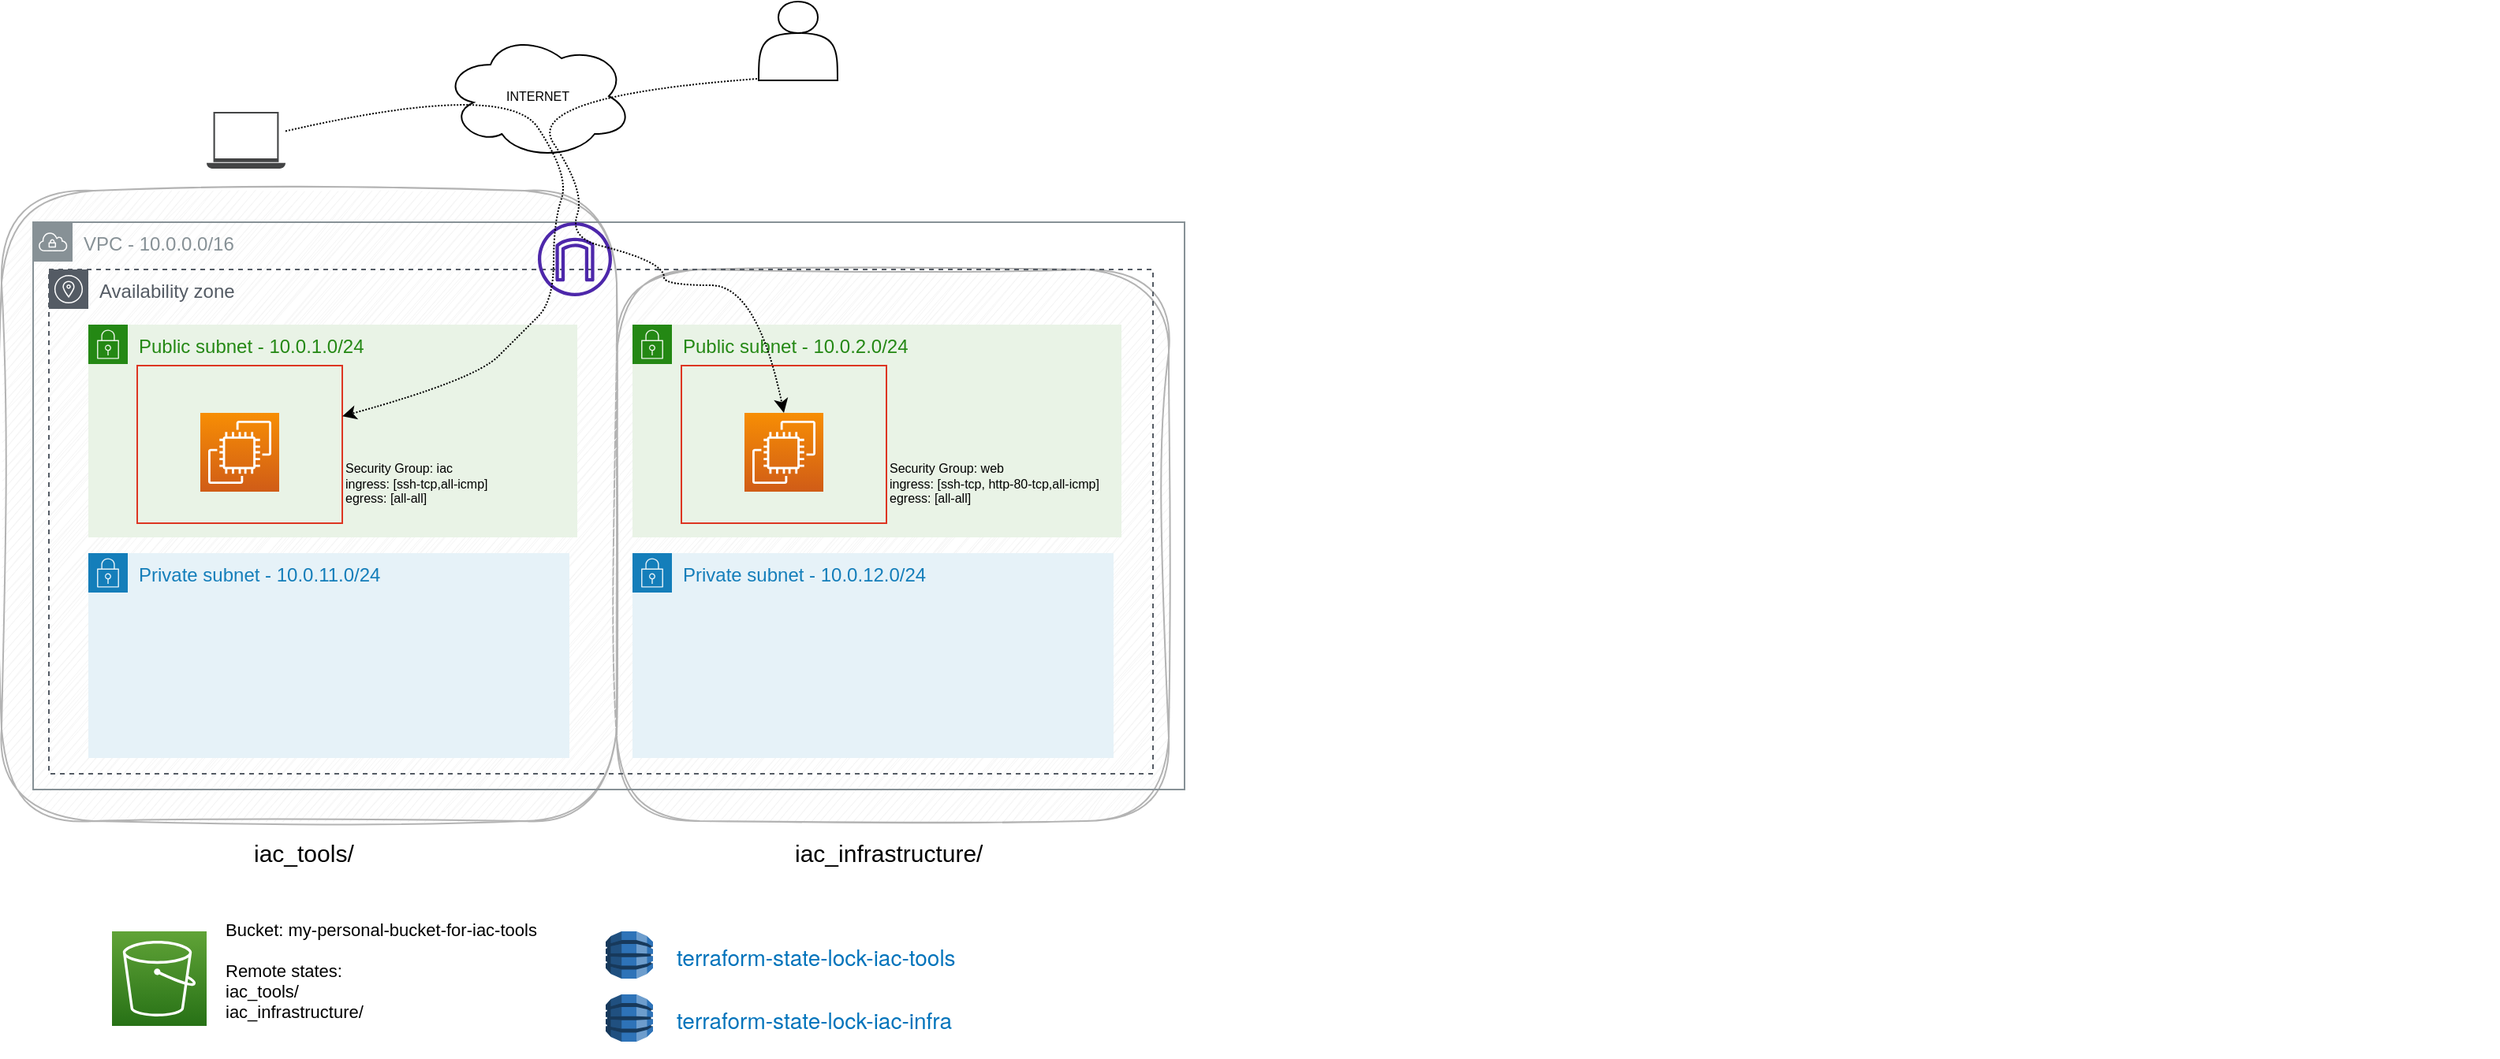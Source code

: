 <mxfile version="20.7.4" type="github">
  <diagram id="NdXxYkdmBAYruZXfNZ1_" name="Pagina-1">
    <mxGraphModel dx="954" dy="622" grid="1" gridSize="10" guides="1" tooltips="1" connect="1" arrows="1" fold="1" page="1" pageScale="1" pageWidth="827" pageHeight="1169" math="0" shadow="0">
      <root>
        <mxCell id="0" />
        <mxCell id="1" parent="0" />
        <mxCell id="-OdFSkEys9uMwJtU3NCh-16" value="" style="rounded=1;whiteSpace=wrap;html=1;fontSize=11;fillColor=#f5f5f5;strokeColor=#B3B3B3;fontColor=#333333;sketch=1;curveFitting=1;jiggle=2;" vertex="1" parent="1">
          <mxGeometry x="440" y="190" width="350" height="350" as="geometry" />
        </mxCell>
        <mxCell id="-OdFSkEys9uMwJtU3NCh-15" value="" style="rounded=1;whiteSpace=wrap;html=1;fontSize=11;fillColor=#f5f5f5;strokeColor=#B3B3B3;fontColor=#333333;sketch=1;curveFitting=1;jiggle=2;" vertex="1" parent="1">
          <mxGeometry x="50" y="140" width="390" height="400" as="geometry" />
        </mxCell>
        <mxCell id="erIRMq-CCrMqLy0ukCyU-4" value="Availability zone" style="sketch=0;outlineConnect=0;gradientColor=none;html=1;whiteSpace=wrap;fontSize=12;fontStyle=0;shape=mxgraph.aws4.group;grIcon=mxgraph.aws4.group_availability_zone;strokeColor=#545B64;fillColor=none;verticalAlign=top;align=left;spacingLeft=30;fontColor=#545B64;dashed=1;" parent="1" vertex="1">
          <mxGeometry x="80" y="190" width="700" height="320" as="geometry" />
        </mxCell>
        <mxCell id="4ONOkg47qgsfn-WRxHIJ-4" value="VPC - 10.0.0.0/16" style="sketch=0;outlineConnect=0;gradientColor=none;html=1;whiteSpace=wrap;fontSize=12;fontStyle=0;shape=mxgraph.aws4.group;grIcon=mxgraph.aws4.group_vpc;strokeColor=#879196;fillColor=none;verticalAlign=top;align=left;spacingLeft=30;fontColor=#879196;dashed=0;" parent="1" vertex="1">
          <mxGeometry x="70" y="160" width="730" height="360" as="geometry" />
        </mxCell>
        <mxCell id="4ONOkg47qgsfn-WRxHIJ-5" value="Public subnet - 10.0.1.0/24" style="points=[[0,0],[0.25,0],[0.5,0],[0.75,0],[1,0],[1,0.25],[1,0.5],[1,0.75],[1,1],[0.75,1],[0.5,1],[0.25,1],[0,1],[0,0.75],[0,0.5],[0,0.25]];outlineConnect=0;gradientColor=none;html=1;whiteSpace=wrap;fontSize=12;fontStyle=0;container=1;pointerEvents=0;collapsible=0;recursiveResize=0;shape=mxgraph.aws4.group;grIcon=mxgraph.aws4.group_security_group;grStroke=0;strokeColor=#248814;fillColor=#E9F3E6;verticalAlign=top;align=left;spacingLeft=30;fontColor=#248814;dashed=0;" parent="1" vertex="1">
          <mxGeometry x="105" y="225" width="310" height="135" as="geometry" />
        </mxCell>
        <mxCell id="4ONOkg47qgsfn-WRxHIJ-9" value="" style="fillColor=none;strokeColor=#DD3522;verticalAlign=top;fontStyle=0;fontColor=#DD3522;" parent="4ONOkg47qgsfn-WRxHIJ-5" vertex="1">
          <mxGeometry x="31" y="26" width="130" height="100" as="geometry" />
        </mxCell>
        <mxCell id="4ONOkg47qgsfn-WRxHIJ-6" value="" style="sketch=0;points=[[0,0,0],[0.25,0,0],[0.5,0,0],[0.75,0,0],[1,0,0],[0,1,0],[0.25,1,0],[0.5,1,0],[0.75,1,0],[1,1,0],[0,0.25,0],[0,0.5,0],[0,0.75,0],[1,0.25,0],[1,0.5,0],[1,0.75,0]];outlineConnect=0;fontColor=#232F3E;gradientColor=#F78E04;gradientDirection=north;fillColor=#D05C17;strokeColor=#ffffff;dashed=0;verticalLabelPosition=bottom;verticalAlign=top;align=center;html=1;fontSize=12;fontStyle=0;aspect=fixed;shape=mxgraph.aws4.resourceIcon;resIcon=mxgraph.aws4.ec2;" parent="4ONOkg47qgsfn-WRxHIJ-5" vertex="1">
          <mxGeometry x="71" y="56" width="50" height="50" as="geometry" />
        </mxCell>
        <mxCell id="4ONOkg47qgsfn-WRxHIJ-12" value="Security Group: iac&lt;br style=&quot;font-size: 8px;&quot;&gt;ingress: [ssh-tcp,all-icmp]&lt;br style=&quot;font-size: 8px;&quot;&gt;egress: [all-all]" style="text;html=1;strokeColor=none;fillColor=none;align=left;verticalAlign=middle;whiteSpace=wrap;rounded=0;fontSize=8;" parent="4ONOkg47qgsfn-WRxHIJ-5" vertex="1">
          <mxGeometry x="161" y="76" width="120" height="50" as="geometry" />
        </mxCell>
        <mxCell id="4ONOkg47qgsfn-WRxHIJ-11" value="" style="sketch=0;outlineConnect=0;fontColor=#232F3E;gradientColor=none;fillColor=#4D27AA;strokeColor=none;dashed=0;verticalLabelPosition=bottom;verticalAlign=top;align=center;html=1;fontSize=12;fontStyle=0;aspect=fixed;pointerEvents=1;shape=mxgraph.aws4.internet_gateway;" parent="1" vertex="1">
          <mxGeometry x="390" y="160" width="47" height="47" as="geometry" />
        </mxCell>
        <mxCell id="4ONOkg47qgsfn-WRxHIJ-13" value="" style="sketch=0;pointerEvents=1;shadow=0;dashed=0;html=1;strokeColor=none;fillColor=#434445;aspect=fixed;labelPosition=center;verticalLabelPosition=bottom;verticalAlign=top;align=center;outlineConnect=0;shape=mxgraph.vvd.laptop;" parent="1" vertex="1">
          <mxGeometry x="180" y="90" width="50" height="36" as="geometry" />
        </mxCell>
        <mxCell id="erIRMq-CCrMqLy0ukCyU-3" value="Private subnet - 10.0.11.0/24" style="points=[[0,0],[0.25,0],[0.5,0],[0.75,0],[1,0],[1,0.25],[1,0.5],[1,0.75],[1,1],[0.75,1],[0.5,1],[0.25,1],[0,1],[0,0.75],[0,0.5],[0,0.25]];outlineConnect=0;gradientColor=none;html=1;whiteSpace=wrap;fontSize=12;fontStyle=0;container=1;pointerEvents=0;collapsible=0;recursiveResize=0;shape=mxgraph.aws4.group;grIcon=mxgraph.aws4.group_security_group;grStroke=0;strokeColor=#147EBA;fillColor=#E6F2F8;verticalAlign=top;align=left;spacingLeft=30;fontColor=#147EBA;dashed=0;" parent="1" vertex="1">
          <mxGeometry x="105" y="370" width="305" height="130" as="geometry" />
        </mxCell>
        <mxCell id="-OdFSkEys9uMwJtU3NCh-1" value="Public subnet - 10.0.2.0/24" style="points=[[0,0],[0.25,0],[0.5,0],[0.75,0],[1,0],[1,0.25],[1,0.5],[1,0.75],[1,1],[0.75,1],[0.5,1],[0.25,1],[0,1],[0,0.75],[0,0.5],[0,0.25]];outlineConnect=0;gradientColor=none;html=1;whiteSpace=wrap;fontSize=12;fontStyle=0;container=1;pointerEvents=0;collapsible=0;recursiveResize=0;shape=mxgraph.aws4.group;grIcon=mxgraph.aws4.group_security_group;grStroke=0;strokeColor=#248814;fillColor=#E9F3E6;verticalAlign=top;align=left;spacingLeft=30;fontColor=#248814;dashed=0;" vertex="1" parent="1">
          <mxGeometry x="450" y="225" width="310" height="135" as="geometry" />
        </mxCell>
        <mxCell id="-OdFSkEys9uMwJtU3NCh-2" value="" style="fillColor=none;strokeColor=#DD3522;verticalAlign=top;fontStyle=0;fontColor=#DD3522;" vertex="1" parent="-OdFSkEys9uMwJtU3NCh-1">
          <mxGeometry x="31" y="26" width="130" height="100" as="geometry" />
        </mxCell>
        <mxCell id="-OdFSkEys9uMwJtU3NCh-3" value="" style="sketch=0;points=[[0,0,0],[0.25,0,0],[0.5,0,0],[0.75,0,0],[1,0,0],[0,1,0],[0.25,1,0],[0.5,1,0],[0.75,1,0],[1,1,0],[0,0.25,0],[0,0.5,0],[0,0.75,0],[1,0.25,0],[1,0.5,0],[1,0.75,0]];outlineConnect=0;fontColor=#232F3E;gradientColor=#F78E04;gradientDirection=north;fillColor=#D05C17;strokeColor=#ffffff;dashed=0;verticalLabelPosition=bottom;verticalAlign=top;align=center;html=1;fontSize=12;fontStyle=0;aspect=fixed;shape=mxgraph.aws4.resourceIcon;resIcon=mxgraph.aws4.ec2;" vertex="1" parent="-OdFSkEys9uMwJtU3NCh-1">
          <mxGeometry x="71" y="56" width="50" height="50" as="geometry" />
        </mxCell>
        <mxCell id="-OdFSkEys9uMwJtU3NCh-4" value="Security Group: web&lt;br style=&quot;font-size: 8px;&quot;&gt;ingress: [ssh-tcp, http-80-tcp,all-icmp]&lt;br style=&quot;font-size: 8px;&quot;&gt;egress: [all-all]" style="text;html=1;strokeColor=none;fillColor=none;align=left;verticalAlign=middle;whiteSpace=wrap;rounded=0;fontSize=8;" vertex="1" parent="-OdFSkEys9uMwJtU3NCh-1">
          <mxGeometry x="161" y="76" width="139" height="50" as="geometry" />
        </mxCell>
        <mxCell id="-OdFSkEys9uMwJtU3NCh-5" value="Private subnet - 10.0.12.0/24" style="points=[[0,0],[0.25,0],[0.5,0],[0.75,0],[1,0],[1,0.25],[1,0.5],[1,0.75],[1,1],[0.75,1],[0.5,1],[0.25,1],[0,1],[0,0.75],[0,0.5],[0,0.25]];outlineConnect=0;gradientColor=none;html=1;whiteSpace=wrap;fontSize=12;fontStyle=0;container=1;pointerEvents=0;collapsible=0;recursiveResize=0;shape=mxgraph.aws4.group;grIcon=mxgraph.aws4.group_security_group;grStroke=0;strokeColor=#147EBA;fillColor=#E6F2F8;verticalAlign=top;align=left;spacingLeft=30;fontColor=#147EBA;dashed=0;" vertex="1" parent="1">
          <mxGeometry x="450" y="370" width="305" height="130" as="geometry" />
        </mxCell>
        <mxCell id="-OdFSkEys9uMwJtU3NCh-6" value="" style="shape=actor;whiteSpace=wrap;html=1;fontSize=8;" vertex="1" parent="1">
          <mxGeometry x="530" y="20" width="50" height="50" as="geometry" />
        </mxCell>
        <mxCell id="-OdFSkEys9uMwJtU3NCh-7" value="INTERNET" style="ellipse;shape=cloud;whiteSpace=wrap;html=1;fontSize=8;" vertex="1" parent="1">
          <mxGeometry x="330" y="40" width="120" height="80" as="geometry" />
        </mxCell>
        <mxCell id="-OdFSkEys9uMwJtU3NCh-8" value="" style="curved=1;endArrow=classic;html=1;rounded=0;exitX=-0.02;exitY=0.98;exitDx=0;exitDy=0;exitPerimeter=0;entryX=0.5;entryY=0;entryDx=0;entryDy=0;entryPerimeter=0;dashed=1;dashPattern=1 1;" edge="1" parent="1" source="-OdFSkEys9uMwJtU3NCh-6" target="-OdFSkEys9uMwJtU3NCh-3">
          <mxGeometry width="50" height="50" relative="1" as="geometry">
            <mxPoint x="240" y="112.242" as="sourcePoint" />
            <mxPoint x="276" y="293.114" as="targetPoint" />
            <Array as="points">
              <mxPoint x="380" y="80" />
              <mxPoint x="420" y="140" />
              <mxPoint x="410" y="170" />
              <mxPoint x="450" y="180" />
              <mxPoint x="470" y="190" />
              <mxPoint x="470" y="200" />
              <mxPoint x="529" y="200" />
            </Array>
          </mxGeometry>
        </mxCell>
        <mxCell id="4ONOkg47qgsfn-WRxHIJ-14" value="" style="curved=1;endArrow=classic;html=1;rounded=0;dashed=1;dashPattern=1 1;" parent="1" source="4ONOkg47qgsfn-WRxHIJ-13" target="4ONOkg47qgsfn-WRxHIJ-9" edge="1">
          <mxGeometry width="50" height="50" relative="1" as="geometry">
            <mxPoint x="430" y="350" as="sourcePoint" />
            <mxPoint x="480" y="300" as="targetPoint" />
            <Array as="points">
              <mxPoint x="370" y="70" />
              <mxPoint x="410" y="130" />
              <mxPoint x="400" y="160" />
              <mxPoint x="400" y="210" />
              <mxPoint x="380" y="230" />
              <mxPoint x="350" y="260" />
            </Array>
          </mxGeometry>
        </mxCell>
        <mxCell id="-OdFSkEys9uMwJtU3NCh-9" value="" style="sketch=0;points=[[0,0,0],[0.25,0,0],[0.5,0,0],[0.75,0,0],[1,0,0],[0,1,0],[0.25,1,0],[0.5,1,0],[0.75,1,0],[1,1,0],[0,0.25,0],[0,0.5,0],[0,0.75,0],[1,0.25,0],[1,0.5,0],[1,0.75,0]];outlineConnect=0;fontColor=#232F3E;gradientColor=#60A337;gradientDirection=north;fillColor=#277116;strokeColor=#ffffff;dashed=0;verticalLabelPosition=bottom;verticalAlign=top;align=center;html=1;fontSize=12;fontStyle=0;aspect=fixed;shape=mxgraph.aws4.resourceIcon;resIcon=mxgraph.aws4.s3;" vertex="1" parent="1">
          <mxGeometry x="120" y="610" width="60" height="60" as="geometry" />
        </mxCell>
        <mxCell id="-OdFSkEys9uMwJtU3NCh-10" value="Bucket: my-personal-bucket-for-iac-tools&lt;br&gt;&lt;br&gt;Remote states:&lt;br&gt;iac_tools/&lt;br&gt;iac_infrastructure/&lt;br&gt;&lt;ol style=&quot;padding: 0px; margin: 0px; list-style: none; display: flex; align-items: center; width: 1080px; flex-wrap: wrap; caret-color: rgb(22, 25, 31); color: rgb(22, 25, 31); font-family: &amp;quot;Amazon Ember&amp;quot;, &amp;quot;Helvetica Neue&amp;quot;, Roboto, Arial, sans-serif; font-size: 14px; widows: 2;&quot; class=&quot;awsui_breadcrumb-group-list_d19fg_1dr7c_116&quot;&gt;&lt;li style=&quot;padding: 0px; display: inline-block; margin: 0px;&quot; class=&quot;awsui_item_d19fg_1dr7c_105&quot;&gt;&lt;/li&gt;&lt;li style=&quot;padding: 0px; display: inline-block; margin: 0px;&quot; class=&quot;awsui_item_d19fg_1dr7c_105&quot;&gt;&lt;div style=&quot;display: flex;&quot; class=&quot;awsui_breadcrumb_1kosq_w4ewt_97&quot;&gt;&lt;/div&gt;&lt;/li&gt;&lt;/ol&gt;" style="text;html=1;strokeColor=none;fillColor=none;align=left;verticalAlign=middle;whiteSpace=wrap;rounded=0;fontSize=11;" vertex="1" parent="1">
          <mxGeometry x="190" y="610" width="300" height="50" as="geometry" />
        </mxCell>
        <mxCell id="-OdFSkEys9uMwJtU3NCh-11" value="" style="outlineConnect=0;dashed=0;verticalLabelPosition=bottom;verticalAlign=top;align=center;html=1;shape=mxgraph.aws3.dynamo_db;fillColor=#2E73B8;gradientColor=none;fontSize=11;" vertex="1" parent="1">
          <mxGeometry x="433" y="650" width="30" height="30" as="geometry" />
        </mxCell>
        <mxCell id="-OdFSkEys9uMwJtU3NCh-12" value="" style="outlineConnect=0;dashed=0;verticalLabelPosition=bottom;verticalAlign=top;align=center;html=1;shape=mxgraph.aws3.dynamo_db;fillColor=#2E73B8;gradientColor=none;fontSize=11;" vertex="1" parent="1">
          <mxGeometry x="433" y="610" width="30" height="30" as="geometry" />
        </mxCell>
        <mxCell id="-OdFSkEys9uMwJtU3NCh-13" value="&lt;a style=&quot;border-collapse: separate; border-spacing: 0px; caption-side: top; direction: ltr; empty-cells: show; font-variant-ligatures: normal; font-variant-east-asian: normal; font-variant-position: normal; font-stretch: normal; -webkit-hyphens: none; list-style: outside none disc; tab-size: 8; text-align-last: auto; text-shadow: none; visibility: visible; widows: 2; box-sizing: border-box; font-size: 14px; line-height: var(--font-body-m-line-height-i7xxvv, 22px); font-family: &amp;quot;Amazon Ember&amp;quot;, &amp;quot;Helvetica Neue&amp;quot;, Roboto, Arial, sans-serif; display: inline; color: var(--color-text-link-default-753y4e, #0073bb); text-decoration: none; text-decoration-color: transparent; transition-property: color, text-decoration, -webkit-text-decoration; transition-duration: var(--motion-duration-refresh-only-medium-5flen2, 165ms);&quot; data-awsui-focus-visible=&quot;true&quot; href=&quot;https://eu-central-1.console.aws.amazon.com/dynamodbv2/home?region=eu-central-1#table?name=terraform-state-lock-iac-infra&quot; class=&quot;awsui_link_4c84z_14zdt_93 awsui_variant-secondary_4c84z_14zdt_138 awsui_font-size-body-m_4c84z_14zdt_406&quot;&gt;terraform-state-lock-iac-infra&lt;/a&gt;&lt;br&gt;&lt;ol style=&quot;padding: 0px; margin: 0px; list-style: none; display: flex; align-items: center; width: 1080px; flex-wrap: wrap; caret-color: rgb(22, 25, 31); color: rgb(22, 25, 31); font-family: &amp;quot;Amazon Ember&amp;quot;, &amp;quot;Helvetica Neue&amp;quot;, Roboto, Arial, sans-serif; font-size: 14px; widows: 2;&quot; class=&quot;awsui_breadcrumb-group-list_d19fg_1dr7c_116&quot;&gt;&lt;li style=&quot;padding: 0px; display: inline-block; margin: 0px;&quot; class=&quot;awsui_item_d19fg_1dr7c_105&quot;&gt;&lt;/li&gt;&lt;li style=&quot;padding: 0px; display: inline-block; margin: 0px;&quot; class=&quot;awsui_item_d19fg_1dr7c_105&quot;&gt;&lt;div style=&quot;display: flex;&quot; class=&quot;awsui_breadcrumb_1kosq_w4ewt_97&quot;&gt;&lt;/div&gt;&lt;/li&gt;&lt;/ol&gt;" style="text;html=1;strokeColor=none;fillColor=none;align=left;verticalAlign=middle;whiteSpace=wrap;rounded=0;fontSize=11;" vertex="1" parent="1">
          <mxGeometry x="476" y="640" width="300" height="50" as="geometry" />
        </mxCell>
        <mxCell id="-OdFSkEys9uMwJtU3NCh-14" value="&lt;a style=&quot;border-collapse: separate; border-spacing: 0px; caption-side: top; direction: ltr; empty-cells: show; font-variant-ligatures: normal; font-variant-east-asian: normal; font-variant-position: normal; font-stretch: normal; -webkit-hyphens: none; list-style: outside none disc; tab-size: 8; text-align-last: auto; text-shadow: none; visibility: visible; widows: 2; box-sizing: border-box; font-size: 14px; line-height: var(--font-body-m-line-height-i7xxvv, 22px); font-family: &amp;quot;Amazon Ember&amp;quot;, &amp;quot;Helvetica Neue&amp;quot;, Roboto, Arial, sans-serif; display: inline; color: var(--color-text-link-default-753y4e, #0073bb); text-decoration: none; text-decoration-color: transparent; transition-property: color, text-decoration, -webkit-text-decoration; transition-duration: var(--motion-duration-refresh-only-medium-5flen2, 165ms);&quot; data-awsui-focus-visible=&quot;true&quot; href=&quot;https://eu-central-1.console.aws.amazon.com/dynamodbv2/home?region=eu-central-1#table?name=terraform-state-lock-iac-tools&quot; class=&quot;awsui_link_4c84z_14zdt_93 awsui_variant-secondary_4c84z_14zdt_138 awsui_font-size-body-m_4c84z_14zdt_406&quot;&gt;terraform-state-lock-iac-tools&lt;/a&gt;&lt;br&gt;&lt;ol class=&quot;awsui_breadcrumb-group-list_d19fg_1dr7c_116&quot; style=&quot;padding: 0px; margin: 0px; list-style: none; display: flex; align-items: center; width: 1080px; flex-wrap: wrap; caret-color: rgb(22, 25, 31); color: rgb(22, 25, 31); font-family: &amp;quot;Amazon Ember&amp;quot;, &amp;quot;Helvetica Neue&amp;quot;, Roboto, Arial, sans-serif; font-size: 14px; widows: 2;&quot;&gt;&lt;li class=&quot;awsui_item_d19fg_1dr7c_105&quot; style=&quot;padding: 0px; display: inline-block; margin: 0px;&quot;&gt;&lt;/li&gt;&lt;li class=&quot;awsui_item_d19fg_1dr7c_105&quot; style=&quot;padding: 0px; display: inline-block; margin: 0px;&quot;&gt;&lt;div class=&quot;awsui_breadcrumb_1kosq_w4ewt_97&quot; style=&quot;display: flex;&quot;&gt;&lt;/div&gt;&lt;/li&gt;&lt;/ol&gt;" style="text;html=1;strokeColor=none;fillColor=none;align=left;verticalAlign=middle;whiteSpace=wrap;rounded=0;fontSize=11;" vertex="1" parent="1">
          <mxGeometry x="476" y="600" width="300" height="50" as="geometry" />
        </mxCell>
        <mxCell id="-OdFSkEys9uMwJtU3NCh-17" value="iac_tools/&lt;br style=&quot;font-size: 15px;&quot;&gt;&lt;ol style=&quot;padding: 0px; margin: 0px; list-style: none; display: flex; align-items: center; width: 1080px; flex-wrap: wrap; caret-color: rgb(22, 25, 31); color: rgb(22, 25, 31); font-family: &amp;quot;Amazon Ember&amp;quot;, &amp;quot;Helvetica Neue&amp;quot;, Roboto, Arial, sans-serif; font-size: 15px; widows: 2;&quot; class=&quot;awsui_breadcrumb-group-list_d19fg_1dr7c_116&quot;&gt;&lt;li style=&quot;padding: 0px; display: inline-block; margin: 0px; font-size: 15px;&quot; class=&quot;awsui_item_d19fg_1dr7c_105&quot;&gt;&lt;/li&gt;&lt;li style=&quot;padding: 0px; display: inline-block; margin: 0px; font-size: 15px;&quot; class=&quot;awsui_item_d19fg_1dr7c_105&quot;&gt;&lt;div style=&quot;display: flex; font-size: 15px;&quot; class=&quot;awsui_breadcrumb_1kosq_w4ewt_97&quot;&gt;&lt;/div&gt;&lt;/li&gt;&lt;/ol&gt;" style="text;html=1;strokeColor=none;fillColor=none;align=left;verticalAlign=middle;whiteSpace=wrap;rounded=0;fontSize=15;strokeWidth=1;" vertex="1" parent="1">
          <mxGeometry x="208" y="534.5" width="74" height="50" as="geometry" />
        </mxCell>
        <mxCell id="-OdFSkEys9uMwJtU3NCh-18" value="iac_infrastructure/&lt;br style=&quot;font-size: 15px;&quot;&gt;&lt;ol style=&quot;padding: 0px; margin: 0px; list-style: none; display: flex; align-items: center; width: 1080px; flex-wrap: wrap; caret-color: rgb(22, 25, 31); color: rgb(22, 25, 31); font-family: &amp;quot;Amazon Ember&amp;quot;, &amp;quot;Helvetica Neue&amp;quot;, Roboto, Arial, sans-serif; font-size: 15px; widows: 2;&quot; class=&quot;awsui_breadcrumb-group-list_d19fg_1dr7c_116&quot;&gt;&lt;li style=&quot;padding: 0px; display: inline-block; margin: 0px; font-size: 15px;&quot; class=&quot;awsui_item_d19fg_1dr7c_105&quot;&gt;&lt;/li&gt;&lt;li style=&quot;padding: 0px; display: inline-block; margin: 0px; font-size: 15px;&quot; class=&quot;awsui_item_d19fg_1dr7c_105&quot;&gt;&lt;div style=&quot;display: flex; font-size: 15px;&quot; class=&quot;awsui_breadcrumb_1kosq_w4ewt_97&quot;&gt;&lt;/div&gt;&lt;/li&gt;&lt;/ol&gt;" style="text;html=1;strokeColor=none;fillColor=none;align=left;verticalAlign=middle;whiteSpace=wrap;rounded=0;fontSize=15;" vertex="1" parent="1">
          <mxGeometry x="551" y="535" width="150" height="50" as="geometry" />
        </mxCell>
      </root>
    </mxGraphModel>
  </diagram>
</mxfile>

